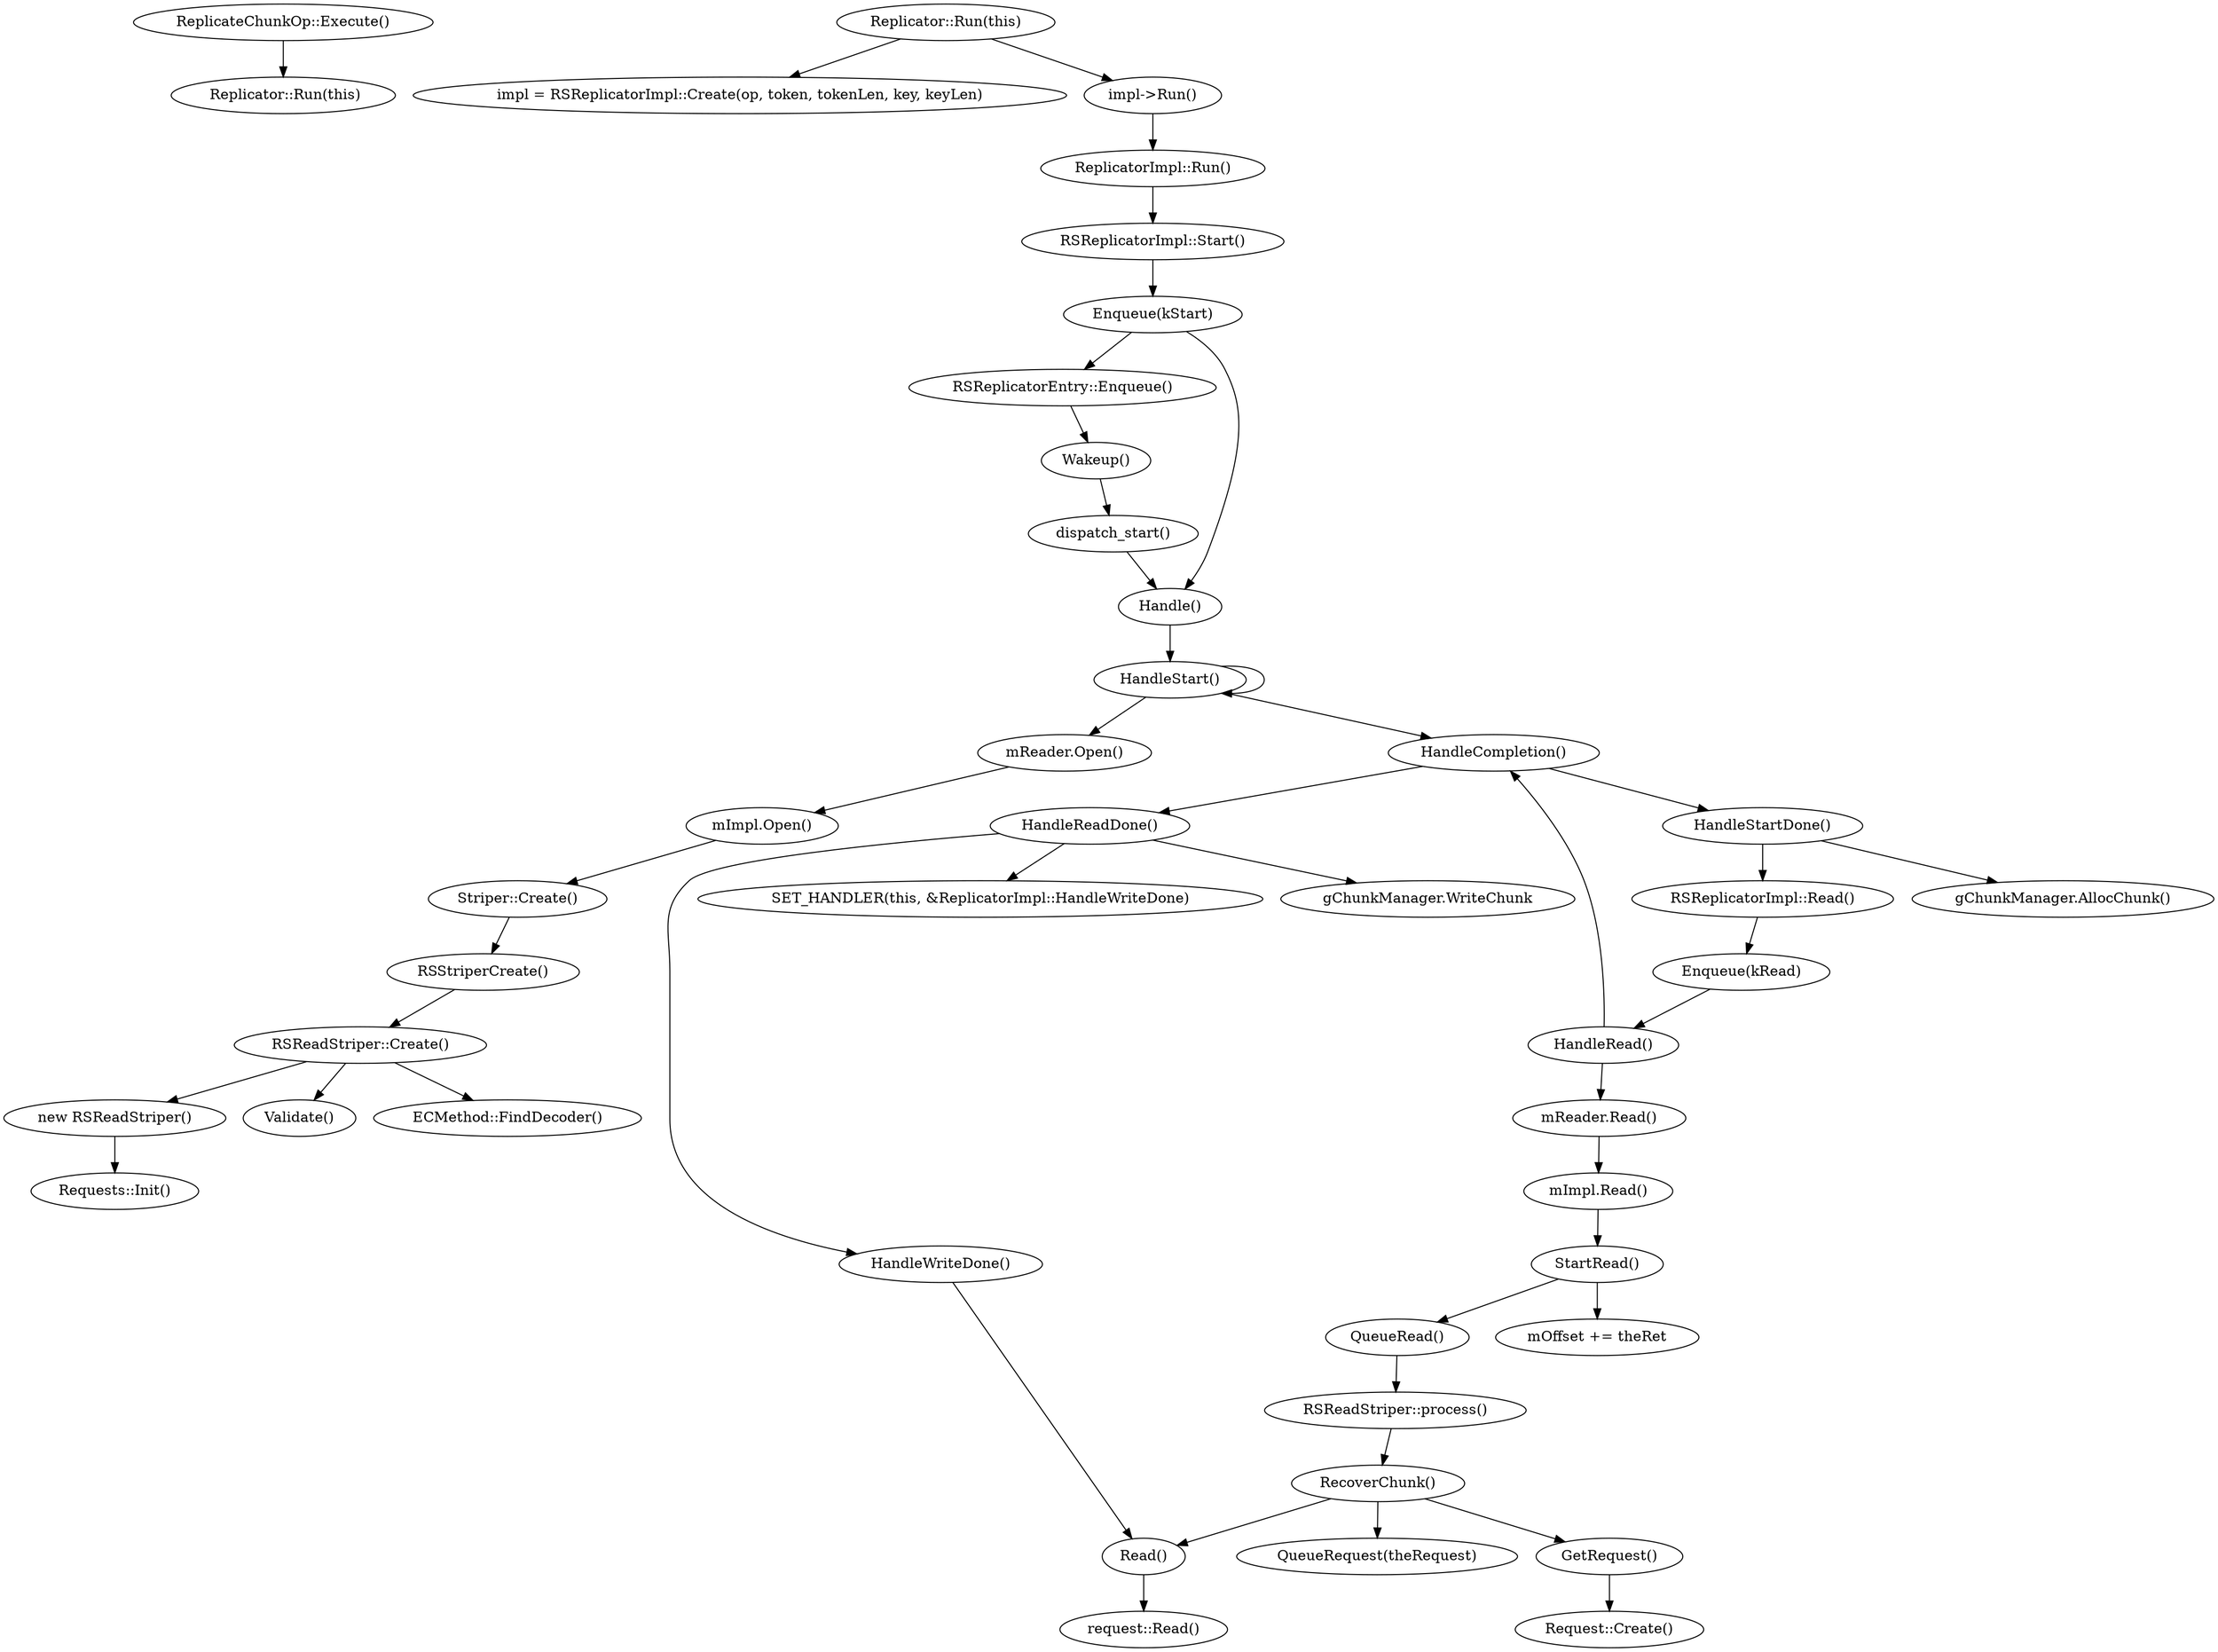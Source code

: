 digraph G {
"ReplicateChunkOp::Execute()"->" Replicator::Run(this)";
"Replicator::Run(this)"->"impl = RSReplicatorImpl::Create(op, token, tokenLen, key, keyLen)";
"Replicator::Run(this)"->"impl->Run()"->"ReplicatorImpl::Run()"->"RSReplicatorImpl::Start()";
"RSReplicatorImpl::Start()"->"Enqueue(kStart)";

"Enqueue(kStart)"->"RSReplicatorEntry::Enqueue()"->"Wakeup()"->"dispatch_start()"->"Handle()";
"Enqueue(kStart)"->"Handle()";

"Handle()"->"HandleStart()"->"HandleStart()";

"HandleStart()"->"mReader.Open()";
"mReader.Open()"->"mImpl.Open()"->"Striper::Create()"->"RSStriperCreate()"->"RSReadStriper::Create()";
"RSReadStriper::Create()"->"Validate()"
"RSReadStriper::Create()"->"ECMethod::FindDecoder()"
"RSReadStriper::Create()"->"new RSReadStriper()"->"Requests::Init()";

"HandleStart()"->"HandleCompletion()"->"HandleStartDone()";
"HandleStartDone()"->"gChunkManager.AllocChunk()";
"HandleStartDone()"->"RSReplicatorImpl::Read()"->"Enqueue(kRead)"->"HandleRead()";
"HandleRead()"->"mReader.Read()"->"mImpl.Read()"->"StartRead()";

"StartRead()"->"mOffset += theRet";
"StartRead()"->"QueueRead()"->"RSReadStriper::process()"->"RecoverChunk()";

			
"RecoverChunk()"->"GetRequest()"->"Request::Create()";
"RecoverChunk()"->"QueueRequest(theRequest)";
"RecoverChunk()"->"Read()"->"request::Read()";

"HandleRead()"->"HandleCompletion()"->"HandleReadDone()"->"SET_HANDLER(this, &ReplicatorImpl::HandleWriteDone)";
"HandleReadDone()"->"gChunkManager.WriteChunk"
"HandleReadDone()"->"HandleWriteDone()"->"Read()"

}
